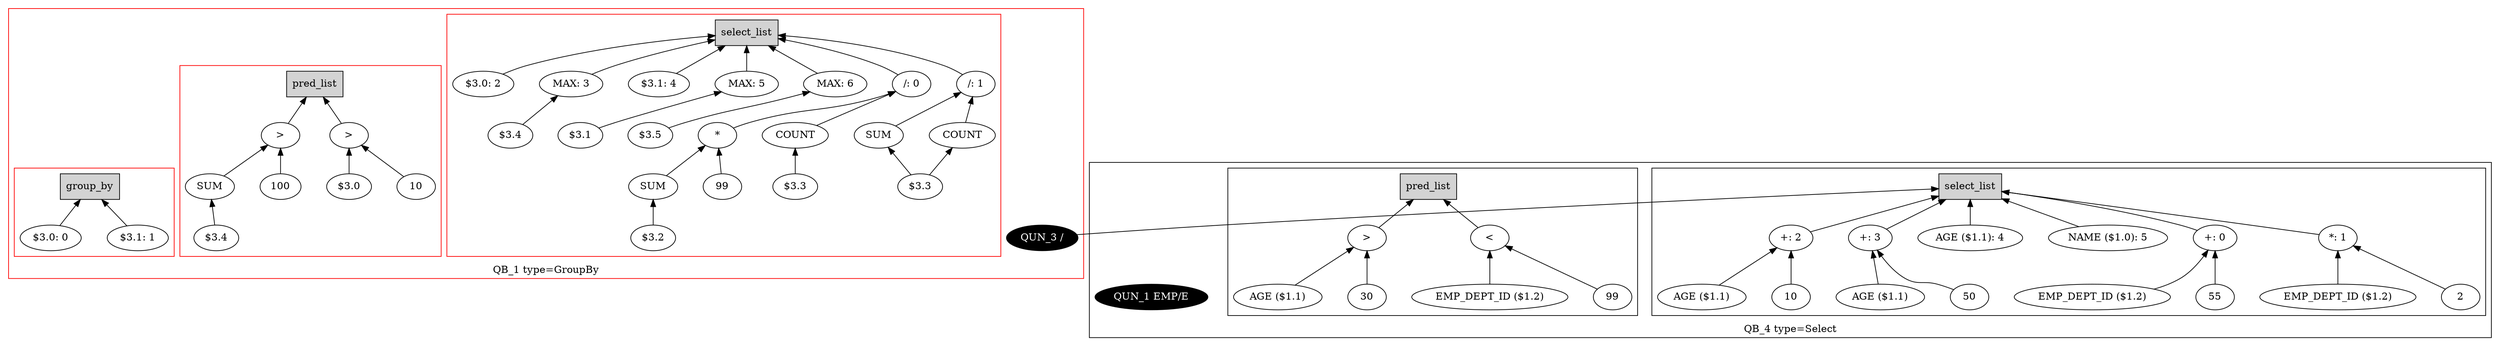 digraph example1 {
    rankdir=BT;
    nodesep=0.5;
    ordering="in";
  subgraph cluster_QB_1 {
    "QB_1_selectlist"[label="select_list",shape=box,style=filled];
    color = "red"
  subgraph cluster_select_listQB_1 {
    exprnode11v1[label="/: 0"];
    exprnode6v1 -> exprnode11v1;
    exprnode6v1[label="*"];
    exprnode4v1 -> exprnode6v1;
    exprnode4v1[label="SUM"];
    exprnode53v1 -> exprnode4v1;
    exprnode53v1[label="$3.2"];
    exprnode5v1 -> exprnode6v1;
    exprnode5v1[label="99"];
    exprnode10v1 -> exprnode11v1;
    exprnode10v1[label="COUNT"];
    exprnode54v1 -> exprnode10v1;
    exprnode54v1[label="$3.3"];
    exprnode11v1 -> "QB_1_selectlist";
    exprnode58v1[label="/: 1"];
    exprnode56v1 -> exprnode58v1;
    exprnode56v1[label="SUM"];
    exprnode55v1 -> exprnode56v1;
    exprnode55v1[label="$3.3"];
    exprnode57v1 -> exprnode58v1;
    exprnode57v1[label="COUNT"];
    exprnode55v1 -> exprnode57v1;
    exprnode55v1[label="$3.3"];
    exprnode58v1 -> "QB_1_selectlist";
    exprnode59v1[label="$3.0: 2"];
    exprnode59v1 -> "QB_1_selectlist";
    exprnode20v1[label="MAX: 3"];
    exprnode60v1 -> exprnode20v1;
    exprnode60v1[label="$3.4"];
    exprnode20v1 -> "QB_1_selectlist";
    exprnode61v1[label="$3.1: 4"];
    exprnode61v1 -> "QB_1_selectlist";
    exprnode27v1[label="MAX: 5"];
    exprnode62v1 -> exprnode27v1;
    exprnode62v1[label="$3.1"];
    exprnode27v1 -> "QB_1_selectlist";
    exprnode29v1[label="MAX: 6"];
    exprnode63v1 -> exprnode29v1;
    exprnode63v1[label="$3.5"];
    exprnode29v1 -> "QB_1_selectlist";
}
    "QUN_3"[label="QUN_3 /", fillcolor=black, fontcolor=white, style=filled]
  subgraph cluster_pred_listQB_1 {
    exprnode46v1[label=">"];
    exprnode44v1 -> exprnode46v1;
    exprnode44v1[label="SUM"];
    exprnode64v1 -> exprnode44v1;
    exprnode64v1[label="$3.4"];
    exprnode45v1 -> exprnode46v1;
    exprnode45v1[label="100"];
    exprnode46v1 -> QB_1_pred_list;
    exprnode51v1[label=">"];
    exprnode65v1 -> exprnode51v1;
    exprnode65v1[label="$3.0"];
    exprnode50v1 -> exprnode51v1;
    exprnode50v1[label="10"];
    exprnode51v1 -> QB_1_pred_list;
    "QB_1_pred_list"[label="pred_list",shape=box,style=filled];
}
  subgraph cluster_group_byQB_1 {
    "QB_1_group_by"[label="group_by",shape=box,style=filled];
    exprnode66v1[label="$3.0: 0"];
    exprnode66v1 -> "QB_1_group_by";
    exprnode67v1[label="$3.1: 1"];
    exprnode67v1 -> "QB_1_group_by";
}
    label = "QB_1 type=GroupBy";
}
    "QUN_3" -> "QB_4_selectlist";
  subgraph cluster_QB_4 {
    "QB_4_selectlist"[label="select_list",shape=box,style=filled];
  subgraph cluster_select_listQB_4 {
    exprnode39v1[label="+: 0"];
    exprnode37v1 -> exprnode39v1;
    exprnode37v1[label="EMP_DEPT_ID ($1.2)"];
    exprnode38v1 -> exprnode39v1;
    exprnode38v1[label="55"];
    exprnode39v1 -> "QB_4_selectlist";
    exprnode42v1[label="*: 1"];
    exprnode40v1 -> exprnode42v1;
    exprnode40v1[label="EMP_DEPT_ID ($1.2)"];
    exprnode41v1 -> exprnode42v1;
    exprnode41v1[label="2"];
    exprnode42v1 -> "QB_4_selectlist";
    exprnode3v1[label="+: 2"];
    exprnode1v1 -> exprnode3v1;
    exprnode1v1[label="AGE ($1.1)"];
    exprnode2v1 -> exprnode3v1;
    exprnode2v1[label="10"];
    exprnode3v1 -> "QB_4_selectlist";
    exprnode9v1[label="+: 3"];
    exprnode7v1 -> exprnode9v1;
    exprnode7v1[label="AGE ($1.1)"];
    exprnode8v1 -> exprnode9v1;
    exprnode8v1[label="50"];
    exprnode9v1 -> "QB_4_selectlist";
    exprnode19v1[label="AGE ($1.1): 4"];
    exprnode19v1 -> "QB_4_selectlist";
    exprnode28v1[label="NAME ($1.0): 5"];
    exprnode28v1 -> "QB_4_selectlist";
}
    "QUN_1"[label="QUN_1 EMP/E", fillcolor=black, fontcolor=white, style=filled]
  subgraph cluster_pred_listQB_4 {
    exprnode32v1[label=">"];
    exprnode30v1 -> exprnode32v1;
    exprnode30v1[label="AGE ($1.1)"];
    exprnode31v1 -> exprnode32v1;
    exprnode31v1[label="30"];
    exprnode32v1 -> QB_4_pred_list;
    exprnode35v1[label="<"];
    exprnode33v1 -> exprnode35v1;
    exprnode33v1[label="EMP_DEPT_ID ($1.2)"];
    exprnode34v1 -> exprnode35v1;
    exprnode34v1[label="99"];
    exprnode35v1 -> QB_4_pred_list;
    "QB_4_pred_list"[label="pred_list",shape=box,style=filled];
}
    label = "QB_4 type=Select";
}
}
